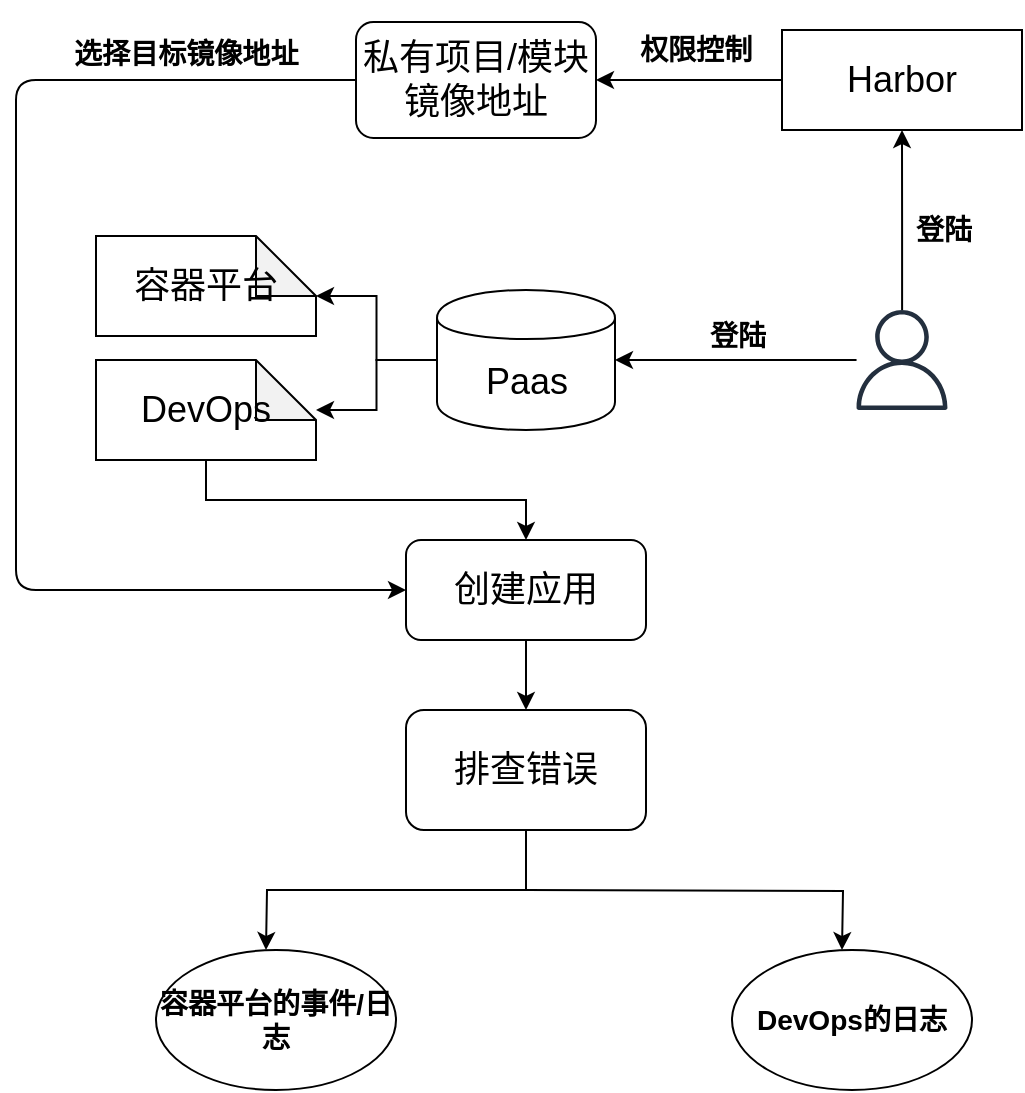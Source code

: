 <mxfile pages="1" version="11.2.5" type="github"><diagram id="5--jKy9LRS3G0jD8Qm4E" name="Page-1"><mxGraphModel dx="1422" dy="752" grid="1" gridSize="10" guides="1" tooltips="1" connect="1" arrows="1" fold="1" page="1" pageScale="1" pageWidth="827" pageHeight="1169" math="0" shadow="0"><root><mxCell id="0"/><mxCell id="1" parent="0"/><mxCell id="OJ1vG5Qr_BsF3skpVJ4K-2" value="Harbor" style="rounded=0;whiteSpace=wrap;html=1;fontSize=18;align=center;" parent="1" vertex="1"><mxGeometry x="463" y="250" width="120" height="50" as="geometry"/></mxCell><mxCell id="OJ1vG5Qr_BsF3skpVJ4K-10" value="&lt;h3&gt;登陆&lt;/h3&gt;" style="text;html=1;resizable=0;points=[];autosize=1;align=left;verticalAlign=top;spacingTop=-4;" parent="1" vertex="1"><mxGeometry x="528" y="325" width="40" height="40" as="geometry"/></mxCell><mxCell id="OJ1vG5Qr_BsF3skpVJ4K-12" value="私有项目/模块镜像地址" style="rounded=1;whiteSpace=wrap;html=1;fontSize=18;" parent="1" vertex="1"><mxGeometry x="250" y="246" width="120" height="58" as="geometry"/></mxCell><mxCell id="OJ1vG5Qr_BsF3skpVJ4K-13" value="&lt;h3&gt;权限控制&lt;/h3&gt;" style="text;html=1;resizable=0;points=[];autosize=1;align=left;verticalAlign=top;spacingTop=-4;" parent="1" vertex="1"><mxGeometry x="390" y="235" width="70" height="40" as="geometry"/></mxCell><mxCell id="OJ1vG5Qr_BsF3skpVJ4K-17" style="edgeStyle=orthogonalEdgeStyle;rounded=0;orthogonalLoop=1;jettySize=auto;html=1;fontSize=18;" parent="1" source="OJ1vG5Qr_BsF3skpVJ4K-18" target="OJ1vG5Qr_BsF3skpVJ4K-21" edge="1"><mxGeometry relative="1" as="geometry"/></mxCell><mxCell id="OJ1vG5Qr_BsF3skpVJ4K-18" value="创建应用" style="rounded=1;whiteSpace=wrap;html=1;fontSize=18;" parent="1" vertex="1"><mxGeometry x="275" y="505" width="120" height="50" as="geometry"/></mxCell><mxCell id="OJ1vG5Qr_BsF3skpVJ4K-19" style="edgeStyle=orthogonalEdgeStyle;rounded=0;orthogonalLoop=1;jettySize=auto;html=1;fontSize=18;exitX=0.5;exitY=1;exitDx=0;exitDy=0;" parent="1" source="OJ1vG5Qr_BsF3skpVJ4K-21" edge="1"><mxGeometry relative="1" as="geometry"><mxPoint x="205" y="710" as="targetPoint"/></mxGeometry></mxCell><mxCell id="OJ1vG5Qr_BsF3skpVJ4K-20" style="edgeStyle=orthogonalEdgeStyle;rounded=0;orthogonalLoop=1;jettySize=auto;html=1;fontSize=18;entryX=0.5;entryY=0;entryDx=0;entryDy=0;" parent="1" edge="1"><mxGeometry relative="1" as="geometry"><mxPoint x="335" y="680" as="sourcePoint"/><mxPoint x="493" y="710" as="targetPoint"/></mxGeometry></mxCell><mxCell id="OJ1vG5Qr_BsF3skpVJ4K-21" value="排查错误" style="rounded=1;whiteSpace=wrap;html=1;fontSize=18;" parent="1" vertex="1"><mxGeometry x="275" y="590" width="120" height="60" as="geometry"/></mxCell><mxCell id="OJ1vG5Qr_BsF3skpVJ4K-22" style="edgeStyle=orthogonalEdgeStyle;rounded=0;orthogonalLoop=1;jettySize=auto;html=1;fontSize=18;exitX=0.5;exitY=1;exitDx=0;exitDy=0;exitPerimeter=0;" parent="1" source="OJ1vG5Qr_BsF3skpVJ4K-37" target="OJ1vG5Qr_BsF3skpVJ4K-18" edge="1"><mxGeometry relative="1" as="geometry"/></mxCell><mxCell id="OJ1vG5Qr_BsF3skpVJ4K-23" style="edgeStyle=orthogonalEdgeStyle;rounded=0;orthogonalLoop=1;jettySize=auto;html=1;entryX=0;entryY=0;entryDx=110;entryDy=30;entryPerimeter=0;fontSize=18;" parent="1" source="OJ1vG5Qr_BsF3skpVJ4K-25" target="OJ1vG5Qr_BsF3skpVJ4K-36" edge="1"><mxGeometry relative="1" as="geometry"/></mxCell><mxCell id="OJ1vG5Qr_BsF3skpVJ4K-24" style="edgeStyle=orthogonalEdgeStyle;rounded=0;orthogonalLoop=1;jettySize=auto;html=1;fontSize=18;" parent="1" source="OJ1vG5Qr_BsF3skpVJ4K-25" target="OJ1vG5Qr_BsF3skpVJ4K-37" edge="1"><mxGeometry relative="1" as="geometry"/></mxCell><mxCell id="OJ1vG5Qr_BsF3skpVJ4K-25" value="Paas" style="shape=cylinder;whiteSpace=wrap;html=1;boundedLbl=1;backgroundOutline=1;fontSize=18;align=center;" parent="1" vertex="1"><mxGeometry x="290.5" y="380" width="89" height="70" as="geometry"/></mxCell><mxCell id="OJ1vG5Qr_BsF3skpVJ4K-27" style="edgeStyle=orthogonalEdgeStyle;rounded=0;orthogonalLoop=1;jettySize=auto;html=1;fontSize=18;entryX=1;entryY=0.5;entryDx=0;entryDy=0;exitX=0;exitY=0.5;exitDx=0;exitDy=0;" parent="1" source="OJ1vG5Qr_BsF3skpVJ4K-2" target="OJ1vG5Qr_BsF3skpVJ4K-12" edge="1"><mxGeometry relative="1" as="geometry"><mxPoint x="468" y="315" as="sourcePoint"/><mxPoint x="410" y="315" as="targetPoint"/></mxGeometry></mxCell><mxCell id="OJ1vG5Qr_BsF3skpVJ4K-28" style="edgeStyle=orthogonalEdgeStyle;rounded=0;orthogonalLoop=1;jettySize=auto;html=1;entryX=1;entryY=0.5;entryDx=0;entryDy=0;fontSize=18;" parent="1" source="OJ1vG5Qr_BsF3skpVJ4K-31" target="OJ1vG5Qr_BsF3skpVJ4K-25" edge="1"><mxGeometry relative="1" as="geometry"/></mxCell><mxCell id="OJ1vG5Qr_BsF3skpVJ4K-29" style="edgeStyle=orthogonalEdgeStyle;rounded=0;orthogonalLoop=1;jettySize=auto;html=1;entryX=0.5;entryY=1;entryDx=0;entryDy=0;fontSize=18;" parent="1" source="OJ1vG5Qr_BsF3skpVJ4K-31" target="OJ1vG5Qr_BsF3skpVJ4K-2" edge="1"><mxGeometry relative="1" as="geometry"><mxPoint x="528" y="345" as="targetPoint"/></mxGeometry></mxCell><mxCell id="OJ1vG5Qr_BsF3skpVJ4K-31" value="" style="outlineConnect=0;fontColor=#232F3E;gradientColor=none;fillColor=#232F3E;strokeColor=none;dashed=0;verticalLabelPosition=bottom;verticalAlign=top;align=center;html=1;fontSize=12;fontStyle=0;aspect=fixed;pointerEvents=1;shape=mxgraph.aws4.user;" parent="1" vertex="1"><mxGeometry x="498" y="390" width="50" height="50" as="geometry"/></mxCell><mxCell id="OJ1vG5Qr_BsF3skpVJ4K-36" value="容器平台" style="shape=note;whiteSpace=wrap;html=1;backgroundOutline=1;darkOpacity=0.05;fontSize=18;align=center;" parent="1" vertex="1"><mxGeometry x="120" y="353" width="110" height="50" as="geometry"/></mxCell><mxCell id="OJ1vG5Qr_BsF3skpVJ4K-37" value="DevOps" style="shape=note;whiteSpace=wrap;html=1;backgroundOutline=1;darkOpacity=0.05;fontSize=18;align=center;" parent="1" vertex="1"><mxGeometry x="120" y="415" width="110" height="50" as="geometry"/></mxCell><mxCell id="OJ1vG5Qr_BsF3skpVJ4K-40" value="" style="endArrow=classic;html=1;exitX=0;exitY=0.5;exitDx=0;exitDy=0;entryX=0;entryY=0.5;entryDx=0;entryDy=0;" parent="1" source="OJ1vG5Qr_BsF3skpVJ4K-12" target="OJ1vG5Qr_BsF3skpVJ4K-18" edge="1"><mxGeometry width="50" height="50" relative="1" as="geometry"><mxPoint x="80" y="275" as="sourcePoint"/><mxPoint x="80" y="550" as="targetPoint"/><Array as="points"><mxPoint x="80" y="275"/><mxPoint x="80" y="530"/></Array></mxGeometry></mxCell><mxCell id="OJ1vG5Qr_BsF3skpVJ4K-45" value="&lt;h3&gt;选择目标镜像地址&lt;/h3&gt;" style="text;html=1;resizable=0;points=[];autosize=1;align=left;verticalAlign=top;spacingTop=-4;" parent="1" vertex="1"><mxGeometry x="107" y="237" width="130" height="40" as="geometry"/></mxCell><mxCell id="OJ1vG5Qr_BsF3skpVJ4K-46" value="&lt;h3&gt;&lt;b&gt;容器平台的事件/日志&lt;/b&gt;&lt;/h3&gt;" style="ellipse;whiteSpace=wrap;html=1;" parent="1" vertex="1"><mxGeometry x="150" y="710" width="120" height="70" as="geometry"/></mxCell><mxCell id="OJ1vG5Qr_BsF3skpVJ4K-47" value="&lt;h3&gt;&lt;b&gt;DevOps的日志&lt;/b&gt;&lt;/h3&gt;" style="ellipse;whiteSpace=wrap;html=1;" parent="1" vertex="1"><mxGeometry x="438" y="710" width="120" height="70" as="geometry"/></mxCell><mxCell id="OJ1vG5Qr_BsF3skpVJ4K-50" value="&lt;h3&gt;登陆&lt;/h3&gt;" style="text;html=1;resizable=0;points=[];autosize=1;align=left;verticalAlign=top;spacingTop=-4;" parent="1" vertex="1"><mxGeometry x="425" y="378" width="40" height="40" as="geometry"/></mxCell></root></mxGraphModel></diagram></mxfile>